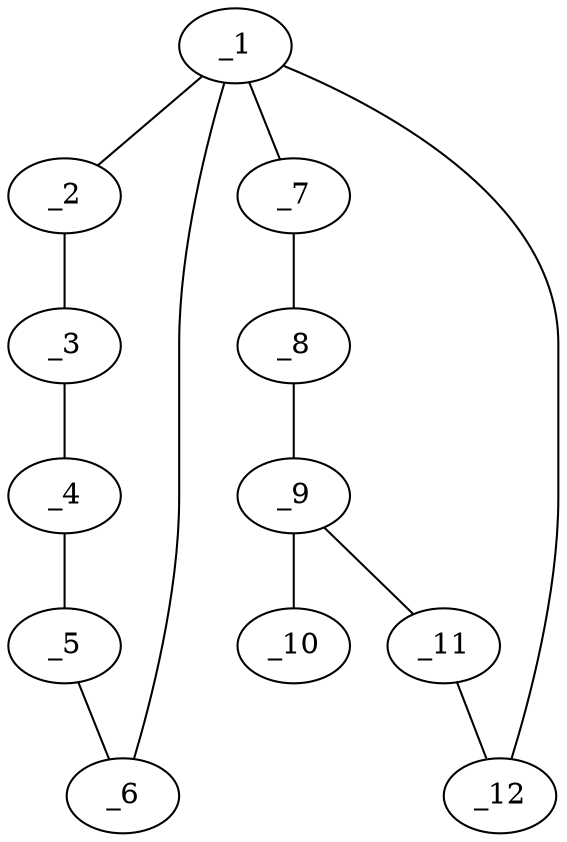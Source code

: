 graph molid643344 {
	_1	 [charge=0,
		chem=1,
		symbol="C  ",
		x="2.866",
		y="-0.5"];
	_2	 [charge=0,
		chem=5,
		symbol="S  ",
		x="3.7321",
		y="-1"];
	_1 -- _2	 [valence=1];
	_6	 [charge=0,
		chem=5,
		symbol="S  ",
		x=2,
		y="-1"];
	_1 -- _6	 [valence=1];
	_7	 [charge=0,
		chem=1,
		symbol="C  ",
		x=2,
		y=0];
	_1 -- _7	 [valence=1];
	_12	 [charge=0,
		chem=1,
		symbol="C  ",
		x="3.7321",
		y=0];
	_1 -- _12	 [valence=1];
	_3	 [charge=0,
		chem=1,
		symbol="C  ",
		x="3.7321",
		y="-2"];
	_2 -- _3	 [valence=1];
	_4	 [charge=0,
		chem=1,
		symbol="C  ",
		x="2.866",
		y="-2.5"];
	_3 -- _4	 [valence=1];
	_5	 [charge=0,
		chem=1,
		symbol="C  ",
		x=2,
		y="-2"];
	_4 -- _5	 [valence=1];
	_5 -- _6	 [valence=1];
	_8	 [charge=0,
		chem=1,
		symbol="C  ",
		x=2,
		y=1];
	_7 -- _8	 [valence=1];
	_9	 [charge=0,
		chem=1,
		symbol="C  ",
		x="2.866",
		y="1.5"];
	_8 -- _9	 [valence=1];
	_10	 [charge=0,
		chem=2,
		symbol="O  ",
		x="2.866",
		y="2.5"];
	_9 -- _10	 [valence=2];
	_11	 [charge=0,
		chem=1,
		symbol="C  ",
		x="3.7321",
		y=1];
	_9 -- _11	 [valence=1];
	_11 -- _12	 [valence=1];
}
